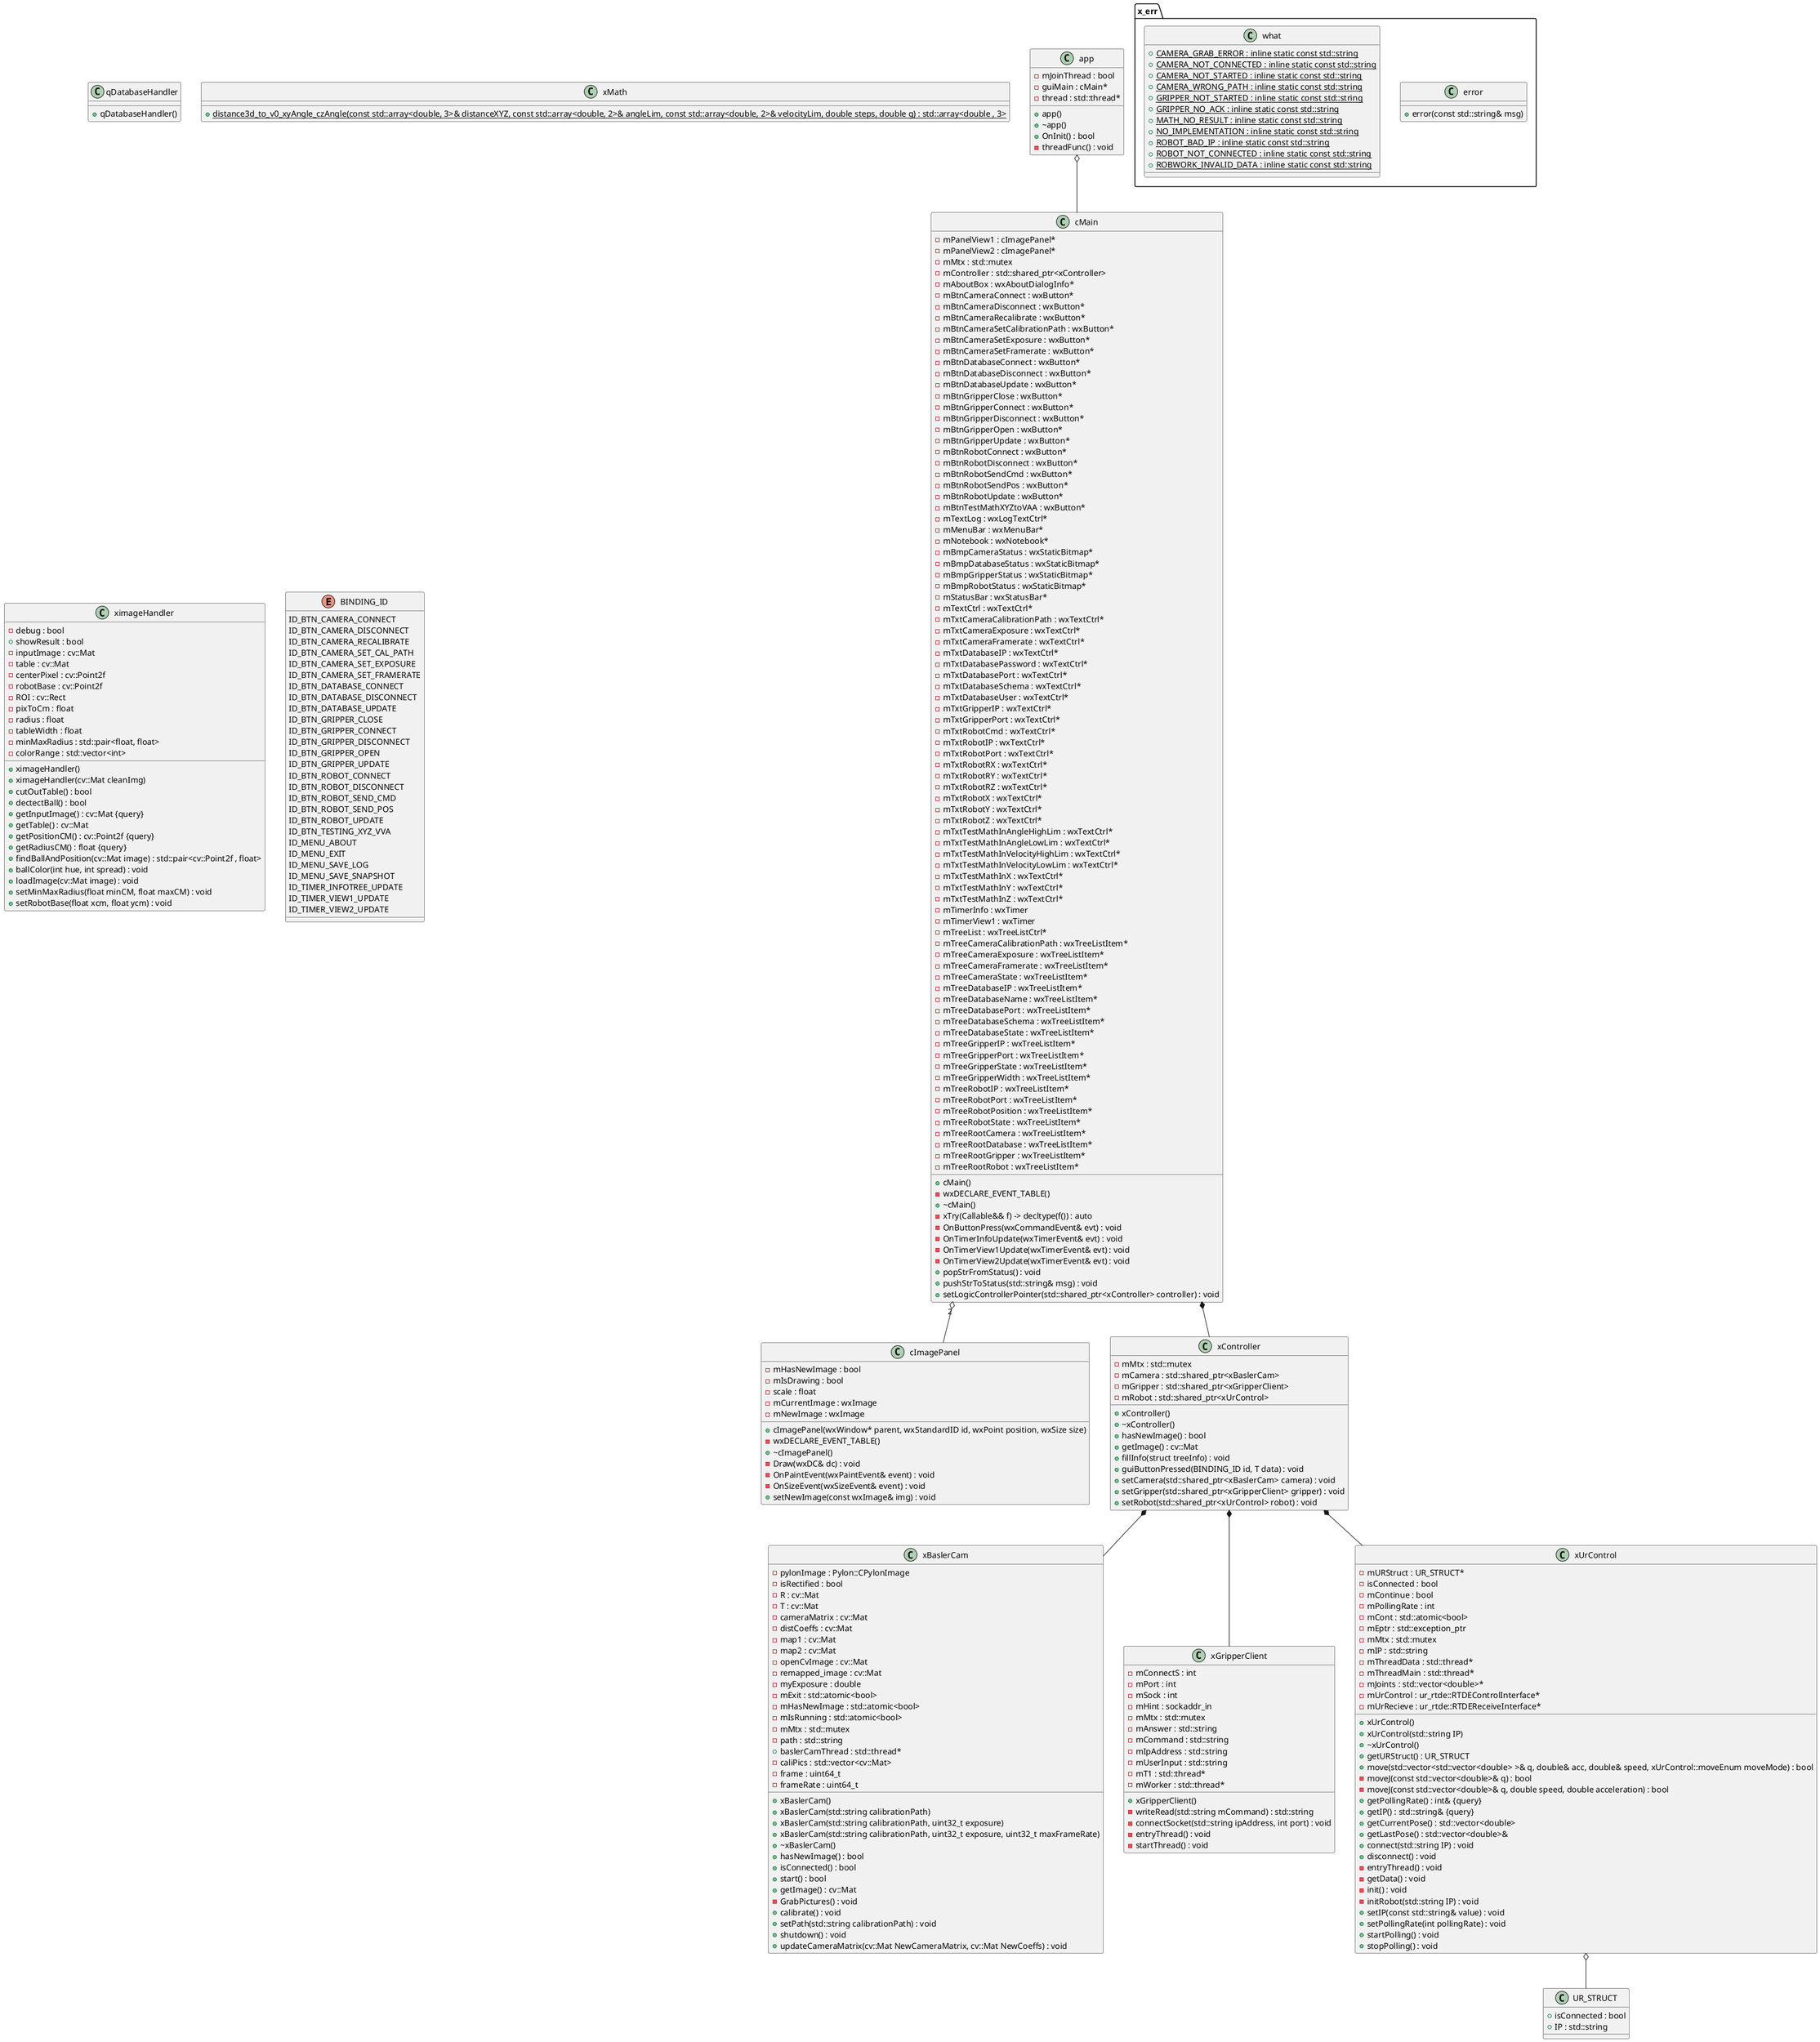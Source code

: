 @startuml





/' Objects '/

class UR_STRUCT {
	+isConnected : bool
	+IP : std::string
}


class app {
	+app()
	+~app()
	+OnInit() : bool
	-mJoinThread : bool
	-guiMain : cMain*
	-thread : std::thread*
	-threadFunc() : void
}


class cImagePanel {
	+cImagePanel(wxWindow* parent, wxStandardID id, wxPoint position, wxSize size)
	-wxDECLARE_EVENT_TABLE()
	+~cImagePanel()
	-mHasNewImage : bool
	-mIsDrawing : bool
	-scale : float
	-Draw(wxDC& dc) : void
	-OnPaintEvent(wxPaintEvent& event) : void
	-OnSizeEvent(wxSizeEvent& event) : void
	+setNewImage(const wxImage& img) : void
	-mCurrentImage : wxImage
	-mNewImage : wxImage
}


class cMain {
	+cMain()
	-wxDECLARE_EVENT_TABLE()
	+~cMain()
	-xTry(Callable&& f) -> decltype(f()) : auto
	-mPanelView1 : cImagePanel*
	-mPanelView2 : cImagePanel*
	-mMtx : std::mutex
	-mController : std::shared_ptr<xController>
	-OnButtonPress(wxCommandEvent& evt) : void
	-OnTimerInfoUpdate(wxTimerEvent& evt) : void
	-OnTimerView1Update(wxTimerEvent& evt) : void
	-OnTimerView2Update(wxTimerEvent& evt) : void
	+popStrFromStatus() : void
	+pushStrToStatus(std::string& msg) : void
	+setLogicControllerPointer(std::shared_ptr<xController> controller) : void
	-mAboutBox : wxAboutDialogInfo*
	-mBtnCameraConnect : wxButton*
	-mBtnCameraDisconnect : wxButton*
	-mBtnCameraRecalibrate : wxButton*
	-mBtnCameraSetCalibrationPath : wxButton*
	-mBtnCameraSetExposure : wxButton*
	-mBtnCameraSetFramerate : wxButton*
	-mBtnDatabaseConnect : wxButton*
	-mBtnDatabaseDisconnect : wxButton*
	-mBtnDatabaseUpdate : wxButton*
	-mBtnGripperClose : wxButton*
	-mBtnGripperConnect : wxButton*
	-mBtnGripperDisconnect : wxButton*
	-mBtnGripperOpen : wxButton*
	-mBtnGripperUpdate : wxButton*
	-mBtnRobotConnect : wxButton*
	-mBtnRobotDisconnect : wxButton*
	-mBtnRobotSendCmd : wxButton*
	-mBtnRobotSendPos : wxButton*
	-mBtnRobotUpdate : wxButton*
	-mBtnTestMathXYZtoVAA : wxButton*
	-mTextLog : wxLogTextCtrl*
	-mMenuBar : wxMenuBar*
	-mNotebook : wxNotebook*
	-mBmpCameraStatus : wxStaticBitmap*
	-mBmpDatabaseStatus : wxStaticBitmap*
	-mBmpGripperStatus : wxStaticBitmap*
	-mBmpRobotStatus : wxStaticBitmap*
	-mStatusBar : wxStatusBar*
	-mTextCtrl : wxTextCtrl*
	-mTxtCameraCalibrationPath : wxTextCtrl*
	-mTxtCameraExposure : wxTextCtrl*
	-mTxtCameraFramerate : wxTextCtrl*
	-mTxtDatabaseIP : wxTextCtrl*
	-mTxtDatabasePassword : wxTextCtrl*
	-mTxtDatabasePort : wxTextCtrl*
	-mTxtDatabaseSchema : wxTextCtrl*
	-mTxtDatabaseUser : wxTextCtrl*
	-mTxtGripperIP : wxTextCtrl*
	-mTxtGripperPort : wxTextCtrl*
	-mTxtRobotCmd : wxTextCtrl*
	-mTxtRobotIP : wxTextCtrl*
	-mTxtRobotPort : wxTextCtrl*
	-mTxtRobotRX : wxTextCtrl*
	-mTxtRobotRY : wxTextCtrl*
	-mTxtRobotRZ : wxTextCtrl*
	-mTxtRobotX : wxTextCtrl*
	-mTxtRobotY : wxTextCtrl*
	-mTxtRobotZ : wxTextCtrl*
	-mTxtTestMathInAngleHighLim : wxTextCtrl*
	-mTxtTestMathInAngleLowLim : wxTextCtrl*
	-mTxtTestMathInVelocityHighLim : wxTextCtrl*
	-mTxtTestMathInVelocityLowLim : wxTextCtrl*
	-mTxtTestMathInX : wxTextCtrl*
	-mTxtTestMathInY : wxTextCtrl*
	-mTxtTestMathInZ : wxTextCtrl*
	-mTimerInfo : wxTimer
	-mTimerView1 : wxTimer
	-mTreeList : wxTreeListCtrl*
	-mTreeCameraCalibrationPath : wxTreeListItem*
	-mTreeCameraExposure : wxTreeListItem*
	-mTreeCameraFramerate : wxTreeListItem*
	-mTreeCameraState : wxTreeListItem*
	-mTreeDatabaseIP : wxTreeListItem*
	-mTreeDatabaseName : wxTreeListItem*
	-mTreeDatabasePort : wxTreeListItem*
	-mTreeDatabaseSchema : wxTreeListItem*
	-mTreeDatabaseState : wxTreeListItem*
	-mTreeGripperIP : wxTreeListItem*
	-mTreeGripperPort : wxTreeListItem*
	-mTreeGripperState : wxTreeListItem*
	-mTreeGripperWidth : wxTreeListItem*
	-mTreeRobotIP : wxTreeListItem*
	-mTreeRobotPort : wxTreeListItem*
	-mTreeRobotPosition : wxTreeListItem*
	-mTreeRobotState : wxTreeListItem*
	-mTreeRootCamera : wxTreeListItem*
	-mTreeRootDatabase : wxTreeListItem*
	-mTreeRootGripper : wxTreeListItem*
	-mTreeRootRobot : wxTreeListItem*
}


namespace x_err {
	class error {
		+error(const std::string& msg)
	}
}


class qDatabaseHandler {
	+qDatabaseHandler()
}


namespace x_err {
	class what {
		+{static} CAMERA_GRAB_ERROR : inline static const std::string
		+{static} CAMERA_NOT_CONNECTED : inline static const std::string
		+{static} CAMERA_NOT_STARTED : inline static const std::string
		+{static} CAMERA_WRONG_PATH : inline static const std::string
		+{static} GRIPPER_NOT_STARTED : inline static const std::string
		+{static} GRIPPER_NO_ACK : inline static const std::string
		+{static} MATH_NO_RESULT : inline static const std::string
		+{static} NO_IMPLEMENTATION : inline static const std::string
		+{static} ROBOT_BAD_IP : inline static const std::string
		+{static} ROBOT_NOT_CONNECTED : inline static const std::string
		+{static} ROBWORK_INVALID_DATA : inline static const std::string
	}
}


class xBaslerCam {
	+xBaslerCam()
	+xBaslerCam(std::string calibrationPath)
	+xBaslerCam(std::string calibrationPath, uint32_t exposure)
	+xBaslerCam(std::string calibrationPath, uint32_t exposure, uint32_t maxFrameRate)
	+~xBaslerCam()
	-pylonImage : Pylon::CPylonImage
	+hasNewImage() : bool
	+isConnected() : bool
	-isRectified : bool
	+start() : bool
	-R : cv::Mat
	-T : cv::Mat
	-cameraMatrix : cv::Mat
	-distCoeffs : cv::Mat
	+getImage() : cv::Mat
	-map1 : cv::Mat
	-map2 : cv::Mat
	-openCvImage : cv::Mat
	-remapped_image : cv::Mat
	-myExposure : double
	-mExit : std::atomic<bool>
	-mHasNewImage : std::atomic<bool>
	-mIsRunning : std::atomic<bool>
	-mMtx : std::mutex
	-path : std::string
	+baslerCamThread : std::thread*
	-caliPics : std::vector<cv::Mat>
	-frame : uint64_t
	-frameRate : uint64_t
	-GrabPictures() : void
	+calibrate() : void
	+setPath(std::string calibrationPath) : void
	+shutdown() : void
	+updateCameraMatrix(cv::Mat NewCameraMatrix, cv::Mat NewCoeffs) : void
}


class xController {
	+xController()
	+~xController()
	+hasNewImage() : bool
	+getImage() : cv::Mat
	-mMtx : std::mutex
	-mCamera : std::shared_ptr<xBaslerCam>
	-mGripper : std::shared_ptr<xGripperClient>
	-mRobot : std::shared_ptr<xUrControl>
	+fillInfo(struct treeInfo) : void
	+guiButtonPressed(BINDING_ID id, T data) : void
	+setCamera(std::shared_ptr<xBaslerCam> camera) : void
	+setGripper(std::shared_ptr<xGripperClient> gripper) : void
	+setRobot(std::shared_ptr<xUrControl> robot) : void
}


class xGripperClient {
	+xGripperClient()
	-mConnectS : int
	-mPort : int
	-mSock : int
	-mHint : sockaddr_in
	-mMtx : std::mutex
	-mAnswer : std::string
	-mCommand : std::string
	-mIpAddress : std::string
	-mUserInput : std::string
	-writeRead(std::string mCommand) : std::string
	-mT1 : std::thread*
	-mWorker : std::thread*
	-connectSocket(std::string ipAddress, int port) : void
	-entryThread() : void
	-startThread() : void
}


class xMath {
	+{static} distance3d_to_v0_xyAngle_czAngle(const std::array<double, 3>& distanceXYZ, const std::array<double, 2>& angleLim, const std::array<double, 2>& velocityLim, double steps, double g) : std::array<double , 3>
}


class xUrControl {
	+xUrControl()
	+xUrControl(std::string IP)
	+~xUrControl()
	+getURStruct() : UR_STRUCT
	-mURStruct : UR_STRUCT*
	-isConnected : bool
	-mContinue : bool
	+move(std::vector<std::vector<double> >& q, double& acc, double& speed, xUrControl::moveEnum moveMode) : bool
	-moveJ(const std::vector<double>& q) : bool
	-moveJ(const std::vector<double>& q, double speed, double acceleration) : bool
	-mPollingRate : int
	+getPollingRate() : int& {query}
	-mCont : std::atomic<bool>
	-mEptr : std::exception_ptr
	-mMtx : std::mutex
	-mIP : std::string
	+getIP() : std::string& {query}
	-mThreadData : std::thread*
	-mThreadMain : std::thread*
	+getCurrentPose() : std::vector<double>
	+getLastPose() : std::vector<double>&
	-mJoints : std::vector<double>*
	-mUrControl : ur_rtde::RTDEControlInterface*
	-mUrRecieve : ur_rtde::RTDEReceiveInterface*
	+connect(std::string IP) : void
	+disconnect() : void
	-entryThread() : void
	-getData() : void
	-init() : void
	-initRobot(std::string IP) : void
	+setIP(const std::string& value) : void
	+setPollingRate(int pollingRate) : void
	+startPolling() : void
	+stopPolling() : void
}


class ximageHandler {
	+ximageHandler()
	+ximageHandler(cv::Mat cleanImg)
	+cutOutTable() : bool
	-debug : bool
	+dectectBall() : bool
	+showResult : bool
	+getInputImage() : cv::Mat {query}
	+getTable() : cv::Mat
	-inputImage : cv::Mat
	-table : cv::Mat
	-centerPixel : cv::Point2f
	+getPositionCM() : cv::Point2f {query}
	-robotBase : cv::Point2f
	-ROI : cv::Rect
	+getRadiusCM() : float {query}
	-pixToCm : float
	-radius : float
	-tableWidth : float
	+findBallAndPosition(cv::Mat image) : std::pair<cv::Point2f , float>
	-minMaxRadius : std::pair<float, float>
	-colorRange : std::vector<int>
	+ballColor(int hue, int spread) : void
	+loadImage(cv::Mat image) : void
	+setMinMaxRadius(float minCM, float maxCM) : void
	+setRobotBase(float xcm, float ycm) : void
}


enum BINDING_ID {
	ID_BTN_CAMERA_CONNECT
	ID_BTN_CAMERA_DISCONNECT
	ID_BTN_CAMERA_RECALIBRATE
	ID_BTN_CAMERA_SET_CAL_PATH
	ID_BTN_CAMERA_SET_EXPOSURE
	ID_BTN_CAMERA_SET_FRAMERATE
	ID_BTN_DATABASE_CONNECT
	ID_BTN_DATABASE_DISCONNECT
	ID_BTN_DATABASE_UPDATE
	ID_BTN_GRIPPER_CLOSE
	ID_BTN_GRIPPER_CONNECT
	ID_BTN_GRIPPER_DISCONNECT
	ID_BTN_GRIPPER_OPEN
	ID_BTN_GRIPPER_UPDATE
	ID_BTN_ROBOT_CONNECT
	ID_BTN_ROBOT_DISCONNECT
	ID_BTN_ROBOT_SEND_CMD
	ID_BTN_ROBOT_SEND_POS
	ID_BTN_ROBOT_UPDATE
	ID_BTN_TESTING_XYZ_VVA
	ID_MENU_ABOUT
	ID_MENU_EXIT
	ID_MENU_SAVE_LOG
	ID_MENU_SAVE_SNAPSHOT
	ID_TIMER_INFOTREE_UPDATE
	ID_TIMER_VIEW1_UPDATE
	ID_TIMER_VIEW2_UPDATE
}





/' Inheritance relationships '/




/' Aggregation relationships '/

.app o-- .cMain


.cMain "2" o-- .cImagePanel


.cMain *-- .xController


.xController *-- .xBaslerCam


.xController *-- .xGripperClient


.xController *-- .xUrControl


.xUrControl o-- .UR_STRUCT





@enduml
